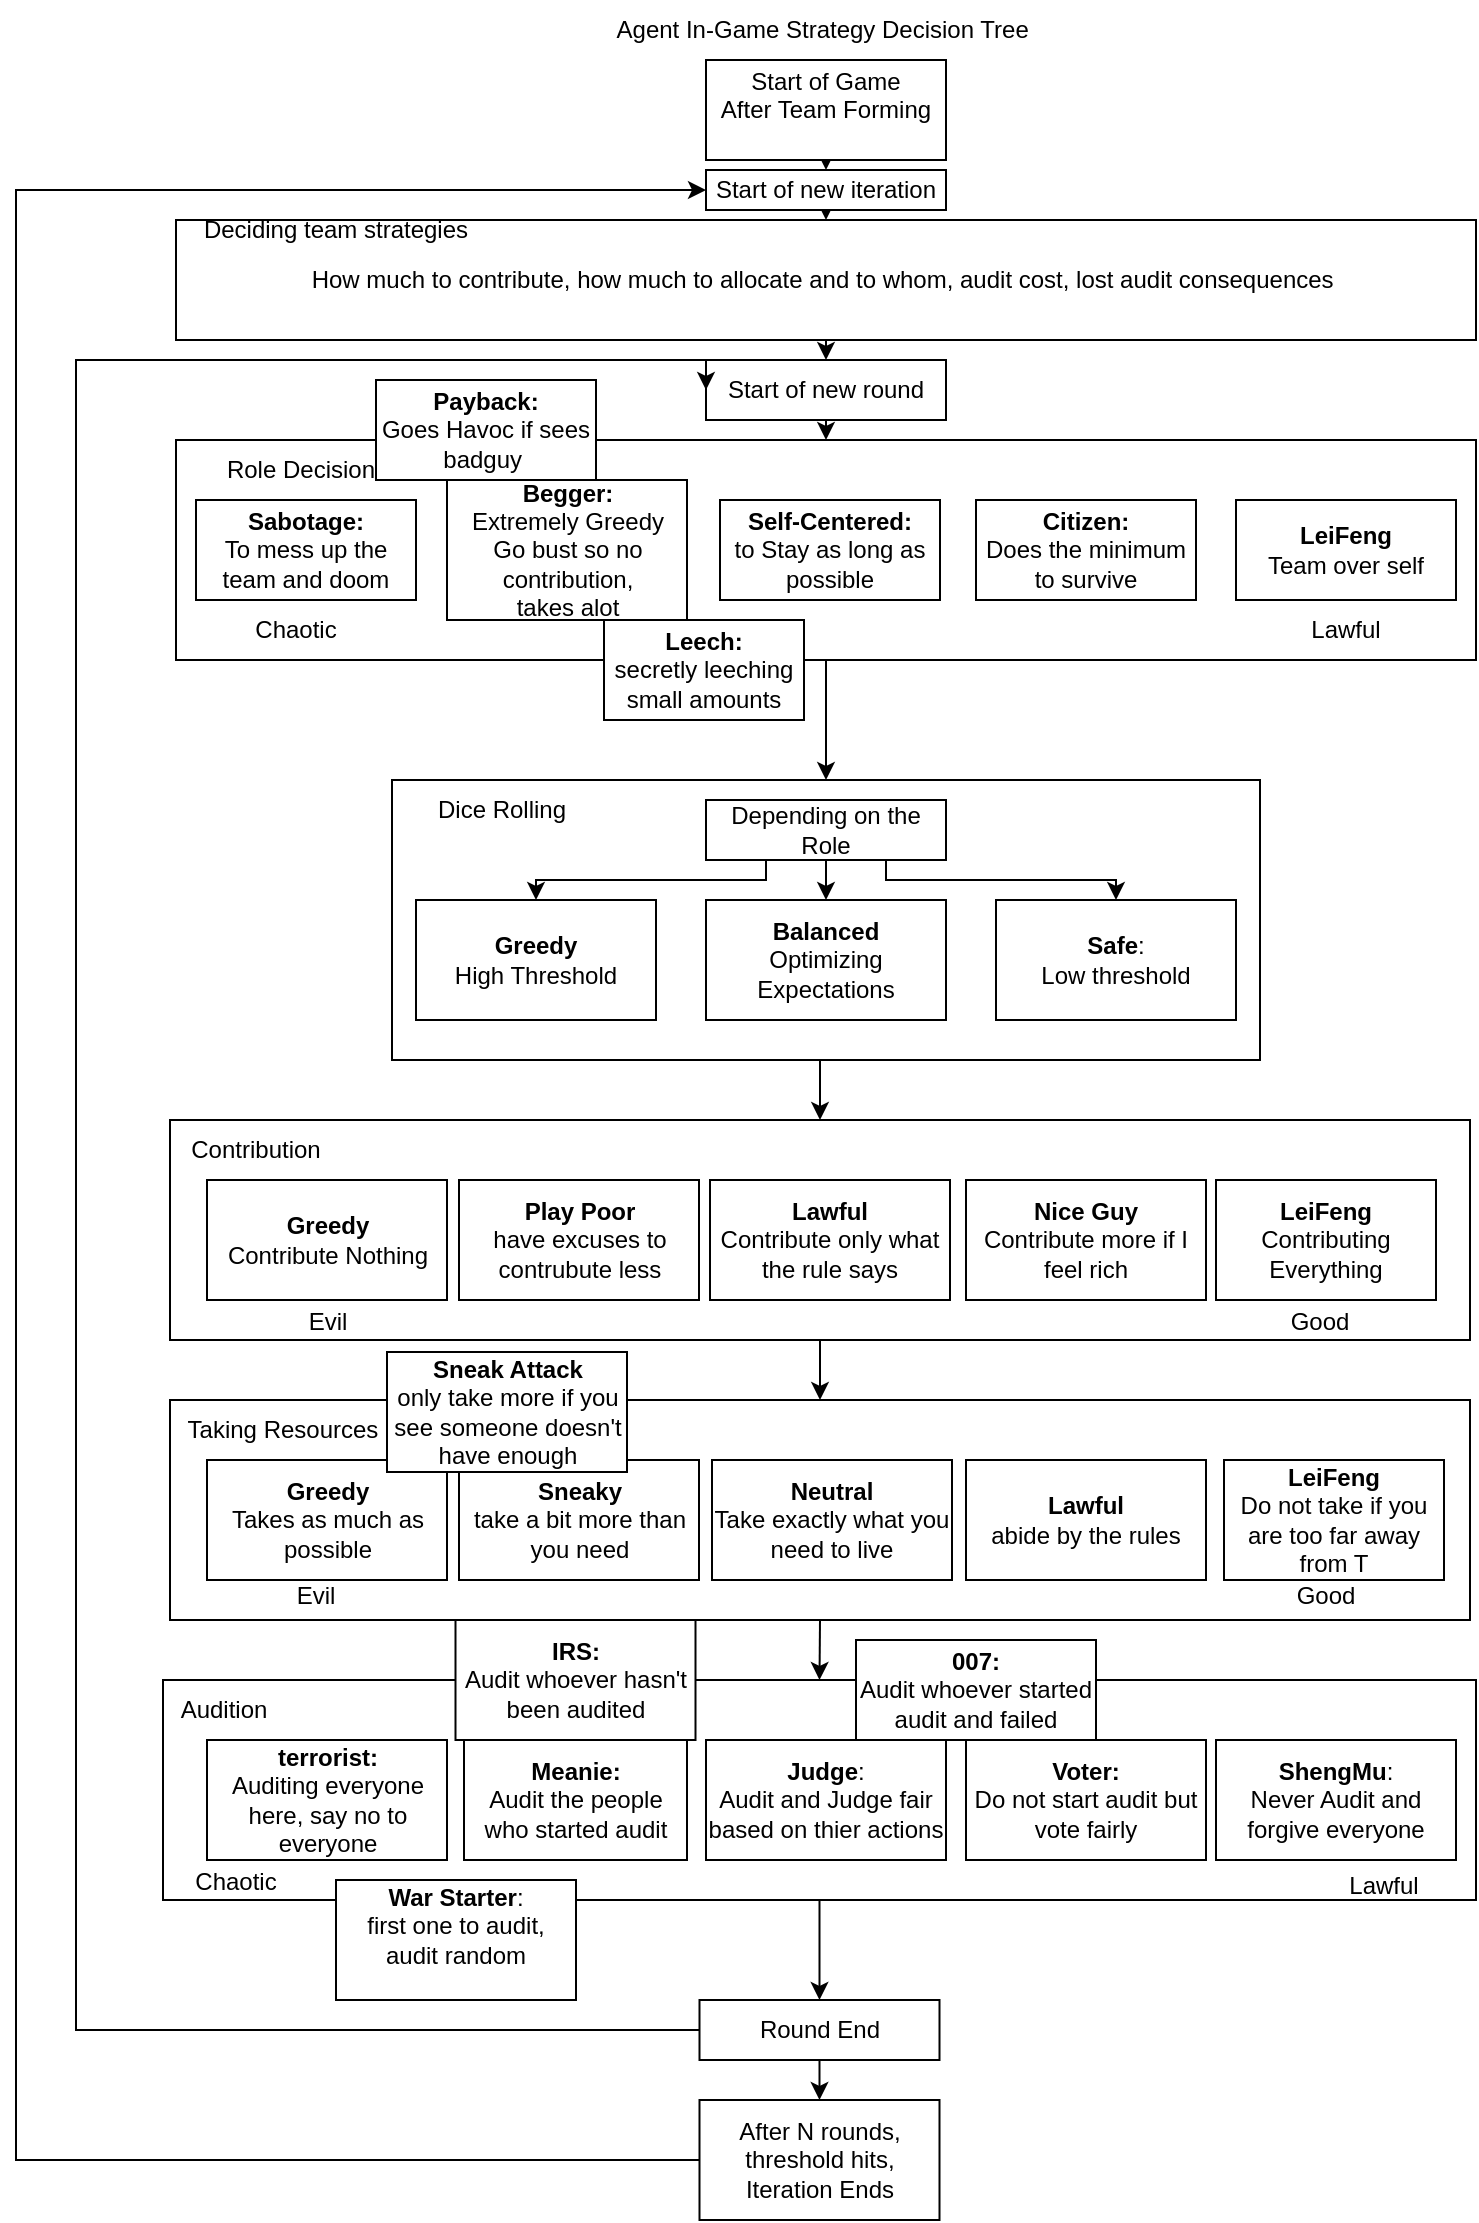 <mxfile version="24.8.6">
  <diagram name="第 1 页" id="FKUo_mnBYDhla0QVIUHq">
    <mxGraphModel dx="1046" dy="563" grid="1" gridSize="10" guides="1" tooltips="1" connect="1" arrows="1" fold="1" page="1" pageScale="1" pageWidth="827" pageHeight="1169" math="0" shadow="0">
      <root>
        <mxCell id="0" />
        <mxCell id="1" parent="0" />
        <mxCell id="e2RUxmq5neUqRyLUQRZd-10" style="edgeStyle=orthogonalEdgeStyle;rounded=0;orthogonalLoop=1;jettySize=auto;html=1;exitX=0.5;exitY=0;exitDx=0;exitDy=0;entryX=0.5;entryY=0;entryDx=0;entryDy=0;" parent="1" source="e2RUxmq5neUqRyLUQRZd-1" target="e2RUxmq5neUqRyLUQRZd-9" edge="1">
          <mxGeometry relative="1" as="geometry" />
        </mxCell>
        <mxCell id="e2RUxmq5neUqRyLUQRZd-51" style="edgeStyle=orthogonalEdgeStyle;rounded=0;orthogonalLoop=1;jettySize=auto;html=1;exitX=0.5;exitY=1;exitDx=0;exitDy=0;entryX=0.5;entryY=0;entryDx=0;entryDy=0;" parent="1" source="e2RUxmq5neUqRyLUQRZd-1" target="e2RUxmq5neUqRyLUQRZd-33" edge="1">
          <mxGeometry relative="1" as="geometry" />
        </mxCell>
        <mxCell id="e2RUxmq5neUqRyLUQRZd-1" value="" style="rounded=0;whiteSpace=wrap;html=1;" parent="1" vertex="1">
          <mxGeometry x="208" y="400" width="434" height="140" as="geometry" />
        </mxCell>
        <mxCell id="e2RUxmq5neUqRyLUQRZd-2" value="Agent In-Game Strategy Decision Tree&amp;nbsp;" style="text;html=1;align=center;verticalAlign=middle;whiteSpace=wrap;rounded=0;" parent="1" vertex="1">
          <mxGeometry x="250" y="10" width="350" height="30" as="geometry" />
        </mxCell>
        <mxCell id="e2RUxmq5neUqRyLUQRZd-3" value="Dice Rolling" style="text;html=1;align=center;verticalAlign=middle;whiteSpace=wrap;rounded=0;" parent="1" vertex="1">
          <mxGeometry x="208" y="400" width="110" height="30" as="geometry" />
        </mxCell>
        <mxCell id="e2RUxmq5neUqRyLUQRZd-5" style="edgeStyle=orthogonalEdgeStyle;rounded=0;orthogonalLoop=1;jettySize=auto;html=1;exitX=0.5;exitY=1;exitDx=0;exitDy=0;entryX=0.5;entryY=0;entryDx=0;entryDy=0;" parent="1" source="e2RUxmq5neUqRyLUQRZd-15" target="e2RUxmq5neUqRyLUQRZd-1" edge="1">
          <mxGeometry relative="1" as="geometry">
            <mxPoint x="425" y="360" as="sourcePoint" />
            <mxPoint x="425" y="390" as="targetPoint" />
          </mxGeometry>
        </mxCell>
        <mxCell id="e2RUxmq5neUqRyLUQRZd-6" value="&lt;b&gt;Greedy&lt;/b&gt;&lt;div&gt;High Threshold&lt;/div&gt;" style="rounded=0;whiteSpace=wrap;html=1;" parent="1" vertex="1">
          <mxGeometry x="220" y="460" width="120" height="60" as="geometry" />
        </mxCell>
        <mxCell id="e2RUxmq5neUqRyLUQRZd-7" value="&lt;b&gt;Balanced&lt;/b&gt;&lt;div&gt;Optimizing Expectations&lt;/div&gt;" style="rounded=0;whiteSpace=wrap;html=1;" parent="1" vertex="1">
          <mxGeometry x="365" y="460" width="120" height="60" as="geometry" />
        </mxCell>
        <mxCell id="e2RUxmq5neUqRyLUQRZd-8" value="&lt;b&gt;Safe&lt;/b&gt;:&lt;div&gt;Low threshold&lt;/div&gt;" style="rounded=0;whiteSpace=wrap;html=1;" parent="1" vertex="1">
          <mxGeometry x="510" y="460" width="120" height="60" as="geometry" />
        </mxCell>
        <mxCell id="e2RUxmq5neUqRyLUQRZd-11" style="edgeStyle=orthogonalEdgeStyle;rounded=0;orthogonalLoop=1;jettySize=auto;html=1;exitX=0.25;exitY=1;exitDx=0;exitDy=0;entryX=0.5;entryY=0;entryDx=0;entryDy=0;" parent="1" source="e2RUxmq5neUqRyLUQRZd-9" target="e2RUxmq5neUqRyLUQRZd-6" edge="1">
          <mxGeometry relative="1" as="geometry">
            <Array as="points">
              <mxPoint x="395" y="450" />
              <mxPoint x="280" y="450" />
            </Array>
          </mxGeometry>
        </mxCell>
        <mxCell id="e2RUxmq5neUqRyLUQRZd-12" style="edgeStyle=orthogonalEdgeStyle;rounded=0;orthogonalLoop=1;jettySize=auto;html=1;exitX=0.5;exitY=1;exitDx=0;exitDy=0;entryX=0.5;entryY=0;entryDx=0;entryDy=0;" parent="1" source="e2RUxmq5neUqRyLUQRZd-9" target="e2RUxmq5neUqRyLUQRZd-7" edge="1">
          <mxGeometry relative="1" as="geometry" />
        </mxCell>
        <mxCell id="e2RUxmq5neUqRyLUQRZd-13" style="edgeStyle=orthogonalEdgeStyle;rounded=0;orthogonalLoop=1;jettySize=auto;html=1;exitX=0.75;exitY=1;exitDx=0;exitDy=0;entryX=0.5;entryY=0;entryDx=0;entryDy=0;" parent="1" source="e2RUxmq5neUqRyLUQRZd-9" target="e2RUxmq5neUqRyLUQRZd-8" edge="1">
          <mxGeometry relative="1" as="geometry">
            <Array as="points">
              <mxPoint x="455" y="450" />
              <mxPoint x="570" y="450" />
            </Array>
          </mxGeometry>
        </mxCell>
        <mxCell id="e2RUxmq5neUqRyLUQRZd-9" value="Depending on the Role" style="rounded=0;whiteSpace=wrap;html=1;" parent="1" vertex="1">
          <mxGeometry x="365" y="410" width="120" height="30" as="geometry" />
        </mxCell>
        <mxCell id="e2RUxmq5neUqRyLUQRZd-80" style="edgeStyle=orthogonalEdgeStyle;rounded=0;orthogonalLoop=1;jettySize=auto;html=1;exitX=0.5;exitY=1;exitDx=0;exitDy=0;entryX=0.5;entryY=0;entryDx=0;entryDy=0;" parent="1" source="e2RUxmq5neUqRyLUQRZd-14" target="e2RUxmq5neUqRyLUQRZd-79" edge="1">
          <mxGeometry relative="1" as="geometry" />
        </mxCell>
        <mxCell id="e2RUxmq5neUqRyLUQRZd-14" value="Start of Game&lt;div&gt;&lt;div&gt;After Team Forming&lt;/div&gt;&lt;/div&gt;&lt;div&gt;&lt;br&gt;&lt;/div&gt;" style="rounded=0;whiteSpace=wrap;html=1;" parent="1" vertex="1">
          <mxGeometry x="365" y="40" width="120" height="50" as="geometry" />
        </mxCell>
        <mxCell id="e2RUxmq5neUqRyLUQRZd-15" value="" style="rounded=0;whiteSpace=wrap;html=1;" parent="1" vertex="1">
          <mxGeometry x="100" y="230" width="650" height="110" as="geometry" />
        </mxCell>
        <mxCell id="e2RUxmq5neUqRyLUQRZd-16" value="Role Decision" style="text;html=1;align=center;verticalAlign=middle;whiteSpace=wrap;rounded=0;" parent="1" vertex="1">
          <mxGeometry x="115.5" y="230" width="92.5" height="30" as="geometry" />
        </mxCell>
        <mxCell id="e2RUxmq5neUqRyLUQRZd-17" value="&lt;b&gt;Sabotage:&lt;/b&gt;&lt;div&gt;To mess up the team and doom&lt;/div&gt;" style="rounded=0;whiteSpace=wrap;html=1;" parent="1" vertex="1">
          <mxGeometry x="110" y="260" width="110" height="50" as="geometry" />
        </mxCell>
        <mxCell id="e2RUxmq5neUqRyLUQRZd-18" value="&lt;b&gt;Self-Centered:&lt;/b&gt;&lt;div&gt;to Stay as long as possible&lt;/div&gt;" style="rounded=0;whiteSpace=wrap;html=1;" parent="1" vertex="1">
          <mxGeometry x="372" y="260" width="110" height="50" as="geometry" />
        </mxCell>
        <mxCell id="e2RUxmq5neUqRyLUQRZd-19" value="&lt;b&gt;LeiFeng&lt;/b&gt;&lt;br&gt;&lt;div&gt;Team over self&lt;/div&gt;" style="rounded=0;whiteSpace=wrap;html=1;" parent="1" vertex="1">
          <mxGeometry x="630" y="260" width="110" height="50" as="geometry" />
        </mxCell>
        <mxCell id="e2RUxmq5neUqRyLUQRZd-22" value="&lt;b&gt;Payback:&lt;/b&gt;&lt;div&gt;Goes Havoc if sees badguy&lt;b&gt;&amp;nbsp;&lt;/b&gt;&lt;/div&gt;" style="rounded=0;whiteSpace=wrap;html=1;" parent="1" vertex="1">
          <mxGeometry x="200" y="200" width="110" height="50" as="geometry" />
        </mxCell>
        <mxCell id="e2RUxmq5neUqRyLUQRZd-24" value="&lt;b&gt;Citizen:&lt;/b&gt;&lt;div&gt;Does the minimum to survive&lt;/div&gt;" style="rounded=0;whiteSpace=wrap;html=1;" parent="1" vertex="1">
          <mxGeometry x="500" y="260" width="110" height="50" as="geometry" />
        </mxCell>
        <mxCell id="e2RUxmq5neUqRyLUQRZd-26" value="Chaotic" style="text;html=1;align=center;verticalAlign=middle;whiteSpace=wrap;rounded=0;" parent="1" vertex="1">
          <mxGeometry x="130" y="310" width="60" height="30" as="geometry" />
        </mxCell>
        <mxCell id="e2RUxmq5neUqRyLUQRZd-27" value="Lawful" style="text;html=1;align=center;verticalAlign=middle;whiteSpace=wrap;rounded=0;" parent="1" vertex="1">
          <mxGeometry x="655" y="310" width="60" height="30" as="geometry" />
        </mxCell>
        <mxCell id="e2RUxmq5neUqRyLUQRZd-31" style="edgeStyle=orthogonalEdgeStyle;rounded=0;orthogonalLoop=1;jettySize=auto;html=1;exitX=0.5;exitY=1;exitDx=0;exitDy=0;entryX=0.5;entryY=0;entryDx=0;entryDy=0;" parent="1" source="e2RUxmq5neUqRyLUQRZd-29" target="e2RUxmq5neUqRyLUQRZd-15" edge="1">
          <mxGeometry relative="1" as="geometry" />
        </mxCell>
        <mxCell id="e2RUxmq5neUqRyLUQRZd-29" value="Start of new round" style="rounded=0;whiteSpace=wrap;html=1;" parent="1" vertex="1">
          <mxGeometry x="365" y="190" width="120" height="30" as="geometry" />
        </mxCell>
        <mxCell id="e2RUxmq5neUqRyLUQRZd-62" style="edgeStyle=orthogonalEdgeStyle;rounded=0;orthogonalLoop=1;jettySize=auto;html=1;exitX=0.5;exitY=1;exitDx=0;exitDy=0;entryX=0.5;entryY=0;entryDx=0;entryDy=0;" parent="1" source="e2RUxmq5neUqRyLUQRZd-33" target="e2RUxmq5neUqRyLUQRZd-52" edge="1">
          <mxGeometry relative="1" as="geometry" />
        </mxCell>
        <mxCell id="e2RUxmq5neUqRyLUQRZd-33" value="" style="rounded=0;whiteSpace=wrap;html=1;" parent="1" vertex="1">
          <mxGeometry x="97" y="570" width="650" height="110" as="geometry" />
        </mxCell>
        <mxCell id="e2RUxmq5neUqRyLUQRZd-36" value="Contribution" style="text;html=1;align=center;verticalAlign=middle;whiteSpace=wrap;rounded=0;" parent="1" vertex="1">
          <mxGeometry x="110" y="570" width="60" height="30" as="geometry" />
        </mxCell>
        <mxCell id="e2RUxmq5neUqRyLUQRZd-47" style="edgeStyle=orthogonalEdgeStyle;rounded=0;orthogonalLoop=1;jettySize=auto;html=1;exitX=0.5;exitY=1;exitDx=0;exitDy=0;entryX=0.5;entryY=0;entryDx=0;entryDy=0;" parent="1" source="e2RUxmq5neUqRyLUQRZd-38" target="e2RUxmq5neUqRyLUQRZd-29" edge="1">
          <mxGeometry relative="1" as="geometry" />
        </mxCell>
        <mxCell id="e2RUxmq5neUqRyLUQRZd-38" value="How much to contribute, how much to allocate and to whom, audit cost, lost audit consequences&amp;nbsp;" style="rounded=0;whiteSpace=wrap;html=1;" parent="1" vertex="1">
          <mxGeometry x="100" y="120" width="650" height="60" as="geometry" />
        </mxCell>
        <mxCell id="e2RUxmq5neUqRyLUQRZd-40" value="&lt;b&gt;Greedy&lt;/b&gt;&lt;div&gt;Contribute Nothing&lt;/div&gt;" style="rounded=0;whiteSpace=wrap;html=1;" parent="1" vertex="1">
          <mxGeometry x="115.5" y="600" width="120" height="60" as="geometry" />
        </mxCell>
        <mxCell id="e2RUxmq5neUqRyLUQRZd-41" value="&lt;b&gt;Lawful&lt;/b&gt;&lt;div&gt;Contribute only what the rule says&lt;/div&gt;" style="rounded=0;whiteSpace=wrap;html=1;" parent="1" vertex="1">
          <mxGeometry x="367" y="600" width="120" height="60" as="geometry" />
        </mxCell>
        <mxCell id="e2RUxmq5neUqRyLUQRZd-42" value="&lt;b&gt;LeiFeng&lt;/b&gt;&lt;br&gt;&lt;div&gt;Contributing Everything&lt;/div&gt;" style="rounded=0;whiteSpace=wrap;html=1;" parent="1" vertex="1">
          <mxGeometry x="620" y="600" width="110" height="60" as="geometry" />
        </mxCell>
        <mxCell id="e2RUxmq5neUqRyLUQRZd-43" value="&lt;b&gt;Nice Guy&lt;/b&gt;&lt;div&gt;Contribute more if I feel rich&lt;/div&gt;" style="rounded=0;whiteSpace=wrap;html=1;" parent="1" vertex="1">
          <mxGeometry x="495" y="600" width="120" height="60" as="geometry" />
        </mxCell>
        <mxCell id="e2RUxmq5neUqRyLUQRZd-44" value="&lt;b&gt;Play Poor&lt;/b&gt;&lt;div&gt;have excuses to contrubute less&lt;/div&gt;" style="rounded=0;whiteSpace=wrap;html=1;" parent="1" vertex="1">
          <mxGeometry x="241.5" y="600" width="120" height="60" as="geometry" />
        </mxCell>
        <mxCell id="e2RUxmq5neUqRyLUQRZd-45" value="&lt;b&gt;Begger:&lt;/b&gt;&lt;div&gt;Extremely Greedy&lt;/div&gt;&lt;div&gt;Go bust so no contribution,&lt;/div&gt;&lt;div&gt;takes alot&lt;/div&gt;" style="rounded=0;whiteSpace=wrap;html=1;" parent="1" vertex="1">
          <mxGeometry x="235.5" y="250" width="120" height="70" as="geometry" />
        </mxCell>
        <mxCell id="e2RUxmq5neUqRyLUQRZd-48" value="Deciding team strategies" style="text;html=1;align=center;verticalAlign=middle;whiteSpace=wrap;rounded=0;" parent="1" vertex="1">
          <mxGeometry x="100" y="110" width="160" height="30" as="geometry" />
        </mxCell>
        <mxCell id="e2RUxmq5neUqRyLUQRZd-65" style="edgeStyle=orthogonalEdgeStyle;rounded=0;orthogonalLoop=1;jettySize=auto;html=1;exitX=0.5;exitY=1;exitDx=0;exitDy=0;entryX=0.5;entryY=0;entryDx=0;entryDy=0;" parent="1" source="e2RUxmq5neUqRyLUQRZd-52" target="e2RUxmq5neUqRyLUQRZd-63" edge="1">
          <mxGeometry relative="1" as="geometry" />
        </mxCell>
        <mxCell id="e2RUxmq5neUqRyLUQRZd-52" value="" style="rounded=0;whiteSpace=wrap;html=1;" parent="1" vertex="1">
          <mxGeometry x="97" y="710" width="650" height="110" as="geometry" />
        </mxCell>
        <mxCell id="e2RUxmq5neUqRyLUQRZd-53" value="Taking Resources" style="text;html=1;align=center;verticalAlign=middle;whiteSpace=wrap;rounded=0;" parent="1" vertex="1">
          <mxGeometry x="97" y="710" width="113" height="30" as="geometry" />
        </mxCell>
        <mxCell id="e2RUxmq5neUqRyLUQRZd-54" value="Evil" style="text;html=1;align=center;verticalAlign=middle;whiteSpace=wrap;rounded=0;" parent="1" vertex="1">
          <mxGeometry x="145.5" y="656" width="60" height="30" as="geometry" />
        </mxCell>
        <mxCell id="e2RUxmq5neUqRyLUQRZd-55" value="Good" style="text;html=1;align=center;verticalAlign=middle;whiteSpace=wrap;rounded=0;" parent="1" vertex="1">
          <mxGeometry x="642" y="656" width="60" height="30" as="geometry" />
        </mxCell>
        <mxCell id="e2RUxmq5neUqRyLUQRZd-56" value="&lt;b&gt;Greedy&lt;/b&gt;&lt;div&gt;Takes as much as possible&lt;/div&gt;" style="rounded=0;whiteSpace=wrap;html=1;" parent="1" vertex="1">
          <mxGeometry x="115.5" y="740" width="120" height="60" as="geometry" />
        </mxCell>
        <mxCell id="e2RUxmq5neUqRyLUQRZd-57" value="&lt;b&gt;Neutral&lt;/b&gt;&lt;br&gt;&lt;div&gt;Take exactly what you need to live&lt;/div&gt;" style="rounded=0;whiteSpace=wrap;html=1;" parent="1" vertex="1">
          <mxGeometry x="368" y="740" width="120" height="60" as="geometry" />
        </mxCell>
        <mxCell id="e2RUxmq5neUqRyLUQRZd-58" value="&lt;b&gt;Sneaky&lt;/b&gt;&lt;div&gt;take a bit more than you need&lt;/div&gt;" style="rounded=0;whiteSpace=wrap;html=1;" parent="1" vertex="1">
          <mxGeometry x="241.5" y="740" width="120" height="60" as="geometry" />
        </mxCell>
        <mxCell id="e2RUxmq5neUqRyLUQRZd-59" value="&lt;b&gt;LeiFeng&lt;/b&gt;&lt;br&gt;&lt;div&gt;Do not take if you are too far away from T&lt;/div&gt;" style="rounded=0;whiteSpace=wrap;html=1;" parent="1" vertex="1">
          <mxGeometry x="624" y="740" width="110" height="60" as="geometry" />
        </mxCell>
        <mxCell id="e2RUxmq5neUqRyLUQRZd-60" value="&lt;b&gt;Lawful&lt;/b&gt;&lt;div&gt;abide by the rules&lt;/div&gt;" style="rounded=0;whiteSpace=wrap;html=1;" parent="1" vertex="1">
          <mxGeometry x="495" y="740" width="120" height="60" as="geometry" />
        </mxCell>
        <mxCell id="e2RUxmq5neUqRyLUQRZd-61" value="&lt;b&gt;Leech:&lt;/b&gt;&lt;div&gt;secretly leeching small amounts&lt;/div&gt;" style="rounded=0;whiteSpace=wrap;html=1;" parent="1" vertex="1">
          <mxGeometry x="314" y="320" width="100" height="50" as="geometry" />
        </mxCell>
        <mxCell id="e2RUxmq5neUqRyLUQRZd-84" style="edgeStyle=orthogonalEdgeStyle;rounded=0;orthogonalLoop=1;jettySize=auto;html=1;exitX=0.5;exitY=1;exitDx=0;exitDy=0;entryX=0.5;entryY=0;entryDx=0;entryDy=0;" parent="1" source="e2RUxmq5neUqRyLUQRZd-63" target="e2RUxmq5neUqRyLUQRZd-78" edge="1">
          <mxGeometry relative="1" as="geometry" />
        </mxCell>
        <mxCell id="e2RUxmq5neUqRyLUQRZd-63" value="" style="rounded=0;whiteSpace=wrap;html=1;" parent="1" vertex="1">
          <mxGeometry x="93.5" y="850" width="656.5" height="110" as="geometry" />
        </mxCell>
        <mxCell id="e2RUxmq5neUqRyLUQRZd-64" value="Audition" style="text;html=1;align=center;verticalAlign=middle;whiteSpace=wrap;rounded=0;" parent="1" vertex="1">
          <mxGeometry x="93.5" y="850" width="60" height="30" as="geometry" />
        </mxCell>
        <mxCell id="e2RUxmq5neUqRyLUQRZd-66" value="&lt;b&gt;terrorist:&lt;/b&gt;&lt;div&gt;Auditing everyone here, say no to everyone&lt;/div&gt;" style="rounded=0;whiteSpace=wrap;html=1;" parent="1" vertex="1">
          <mxGeometry x="115.5" y="880" width="120" height="60" as="geometry" />
        </mxCell>
        <mxCell id="e2RUxmq5neUqRyLUQRZd-67" value="&lt;b&gt;Judge&lt;/b&gt;:&lt;div&gt;Audit and Judge fair based on thier actions&lt;/div&gt;" style="rounded=0;whiteSpace=wrap;html=1;" parent="1" vertex="1">
          <mxGeometry x="365" y="880" width="120" height="60" as="geometry" />
        </mxCell>
        <mxCell id="e2RUxmq5neUqRyLUQRZd-68" value="&lt;b&gt;ShengMu&lt;/b&gt;:&lt;div&gt;Never Audit and forgive everyone&lt;/div&gt;" style="rounded=0;whiteSpace=wrap;html=1;" parent="1" vertex="1">
          <mxGeometry x="620" y="880" width="120" height="60" as="geometry" />
        </mxCell>
        <mxCell id="e2RUxmq5neUqRyLUQRZd-69" value="&lt;b&gt;Meanie:&lt;/b&gt;&lt;div&gt;Audit the people who started audit&lt;/div&gt;" style="rounded=0;whiteSpace=wrap;html=1;" parent="1" vertex="1">
          <mxGeometry x="244" y="880" width="111.5" height="60" as="geometry" />
        </mxCell>
        <mxCell id="e2RUxmq5neUqRyLUQRZd-70" value="&lt;b&gt;Voter:&lt;/b&gt;&lt;div&gt;Do not start audit but vote fairly&lt;/div&gt;" style="rounded=0;whiteSpace=wrap;html=1;" parent="1" vertex="1">
          <mxGeometry x="495" y="880" width="120" height="60" as="geometry" />
        </mxCell>
        <mxCell id="e2RUxmq5neUqRyLUQRZd-71" value="&lt;b&gt;War Starter&lt;/b&gt;:&lt;div&gt;first one to audit, audit random&lt;br&gt;&lt;div&gt;&lt;br&gt;&lt;/div&gt;&lt;/div&gt;" style="rounded=0;whiteSpace=wrap;html=1;" parent="1" vertex="1">
          <mxGeometry x="180" y="950" width="120" height="60" as="geometry" />
        </mxCell>
        <mxCell id="e2RUxmq5neUqRyLUQRZd-72" value="&lt;b&gt;007:&lt;/b&gt;&lt;div&gt;Audit whoever started audit and failed&lt;/div&gt;" style="rounded=0;whiteSpace=wrap;html=1;" parent="1" vertex="1">
          <mxGeometry x="440" y="830" width="120" height="50" as="geometry" />
        </mxCell>
        <mxCell id="e2RUxmq5neUqRyLUQRZd-73" value="&lt;b&gt;IRS:&lt;/b&gt;&lt;div&gt;Audit whoever hasn&#39;t been audited&lt;/div&gt;" style="rounded=0;whiteSpace=wrap;html=1;" parent="1" vertex="1">
          <mxGeometry x="239.75" y="820" width="120" height="60" as="geometry" />
        </mxCell>
        <mxCell id="e2RUxmq5neUqRyLUQRZd-74" value="Evil" style="text;html=1;align=center;verticalAlign=middle;whiteSpace=wrap;rounded=0;" parent="1" vertex="1">
          <mxGeometry x="140" y="793" width="60" height="30" as="geometry" />
        </mxCell>
        <mxCell id="e2RUxmq5neUqRyLUQRZd-75" value="Good" style="text;html=1;align=center;verticalAlign=middle;whiteSpace=wrap;rounded=0;" parent="1" vertex="1">
          <mxGeometry x="645" y="793" width="60" height="30" as="geometry" />
        </mxCell>
        <mxCell id="e2RUxmq5neUqRyLUQRZd-76" value="Chaotic" style="text;html=1;align=center;verticalAlign=middle;whiteSpace=wrap;rounded=0;" parent="1" vertex="1">
          <mxGeometry x="100" y="936" width="60" height="30" as="geometry" />
        </mxCell>
        <mxCell id="e2RUxmq5neUqRyLUQRZd-77" value="Lawful" style="text;html=1;align=center;verticalAlign=middle;whiteSpace=wrap;rounded=0;" parent="1" vertex="1">
          <mxGeometry x="674" y="938" width="60" height="30" as="geometry" />
        </mxCell>
        <mxCell id="e2RUxmq5neUqRyLUQRZd-86" style="edgeStyle=orthogonalEdgeStyle;rounded=0;orthogonalLoop=1;jettySize=auto;html=1;exitX=0.5;exitY=1;exitDx=0;exitDy=0;entryX=0.5;entryY=0;entryDx=0;entryDy=0;" parent="1" source="e2RUxmq5neUqRyLUQRZd-78" target="e2RUxmq5neUqRyLUQRZd-85" edge="1">
          <mxGeometry relative="1" as="geometry" />
        </mxCell>
        <mxCell id="e2RUxmq5neUqRyLUQRZd-87" style="edgeStyle=orthogonalEdgeStyle;rounded=0;orthogonalLoop=1;jettySize=auto;html=1;exitX=0;exitY=0.5;exitDx=0;exitDy=0;entryX=0;entryY=0.5;entryDx=0;entryDy=0;" parent="1" source="e2RUxmq5neUqRyLUQRZd-78" target="e2RUxmq5neUqRyLUQRZd-29" edge="1">
          <mxGeometry relative="1" as="geometry">
            <Array as="points">
              <mxPoint x="50" y="1025" />
              <mxPoint x="50" y="190" />
              <mxPoint x="365" y="190" />
            </Array>
          </mxGeometry>
        </mxCell>
        <mxCell id="e2RUxmq5neUqRyLUQRZd-78" value="Round End" style="rounded=0;whiteSpace=wrap;html=1;" parent="1" vertex="1">
          <mxGeometry x="361.75" y="1010" width="120" height="30" as="geometry" />
        </mxCell>
        <mxCell id="e2RUxmq5neUqRyLUQRZd-81" style="edgeStyle=orthogonalEdgeStyle;rounded=0;orthogonalLoop=1;jettySize=auto;html=1;exitX=0.5;exitY=1;exitDx=0;exitDy=0;entryX=0.5;entryY=0;entryDx=0;entryDy=0;" parent="1" source="e2RUxmq5neUqRyLUQRZd-79" target="e2RUxmq5neUqRyLUQRZd-38" edge="1">
          <mxGeometry relative="1" as="geometry" />
        </mxCell>
        <mxCell id="e2RUxmq5neUqRyLUQRZd-79" value="Start of new iteration" style="rounded=0;whiteSpace=wrap;html=1;" parent="1" vertex="1">
          <mxGeometry x="365" y="95" width="120" height="20" as="geometry" />
        </mxCell>
        <mxCell id="e2RUxmq5neUqRyLUQRZd-82" style="edgeStyle=orthogonalEdgeStyle;rounded=0;orthogonalLoop=1;jettySize=auto;html=1;exitX=0.5;exitY=1;exitDx=0;exitDy=0;" parent="1" source="e2RUxmq5neUqRyLUQRZd-78" target="e2RUxmq5neUqRyLUQRZd-78" edge="1">
          <mxGeometry relative="1" as="geometry" />
        </mxCell>
        <mxCell id="e2RUxmq5neUqRyLUQRZd-88" style="edgeStyle=orthogonalEdgeStyle;rounded=0;orthogonalLoop=1;jettySize=auto;html=1;exitX=0;exitY=0.5;exitDx=0;exitDy=0;entryX=0;entryY=0.5;entryDx=0;entryDy=0;" parent="1" source="e2RUxmq5neUqRyLUQRZd-85" target="e2RUxmq5neUqRyLUQRZd-79" edge="1">
          <mxGeometry relative="1" as="geometry">
            <Array as="points">
              <mxPoint x="20" y="1090" />
              <mxPoint x="20" y="105" />
            </Array>
          </mxGeometry>
        </mxCell>
        <mxCell id="e2RUxmq5neUqRyLUQRZd-85" value="After N rounds, threshold hits,&lt;div&gt;Iteration Ends&lt;/div&gt;" style="rounded=0;whiteSpace=wrap;html=1;" parent="1" vertex="1">
          <mxGeometry x="361.75" y="1060" width="120" height="60" as="geometry" />
        </mxCell>
        <mxCell id="rV1uv9Vz4QqJKipd0__I-1" value="&lt;b&gt;Sneak Attack&lt;/b&gt;&lt;br&gt;&lt;div&gt;only take more if you see someone doesn&#39;t have enough&lt;/div&gt;" style="rounded=0;whiteSpace=wrap;html=1;" vertex="1" parent="1">
          <mxGeometry x="205.5" y="686" width="120" height="60" as="geometry" />
        </mxCell>
      </root>
    </mxGraphModel>
  </diagram>
</mxfile>
